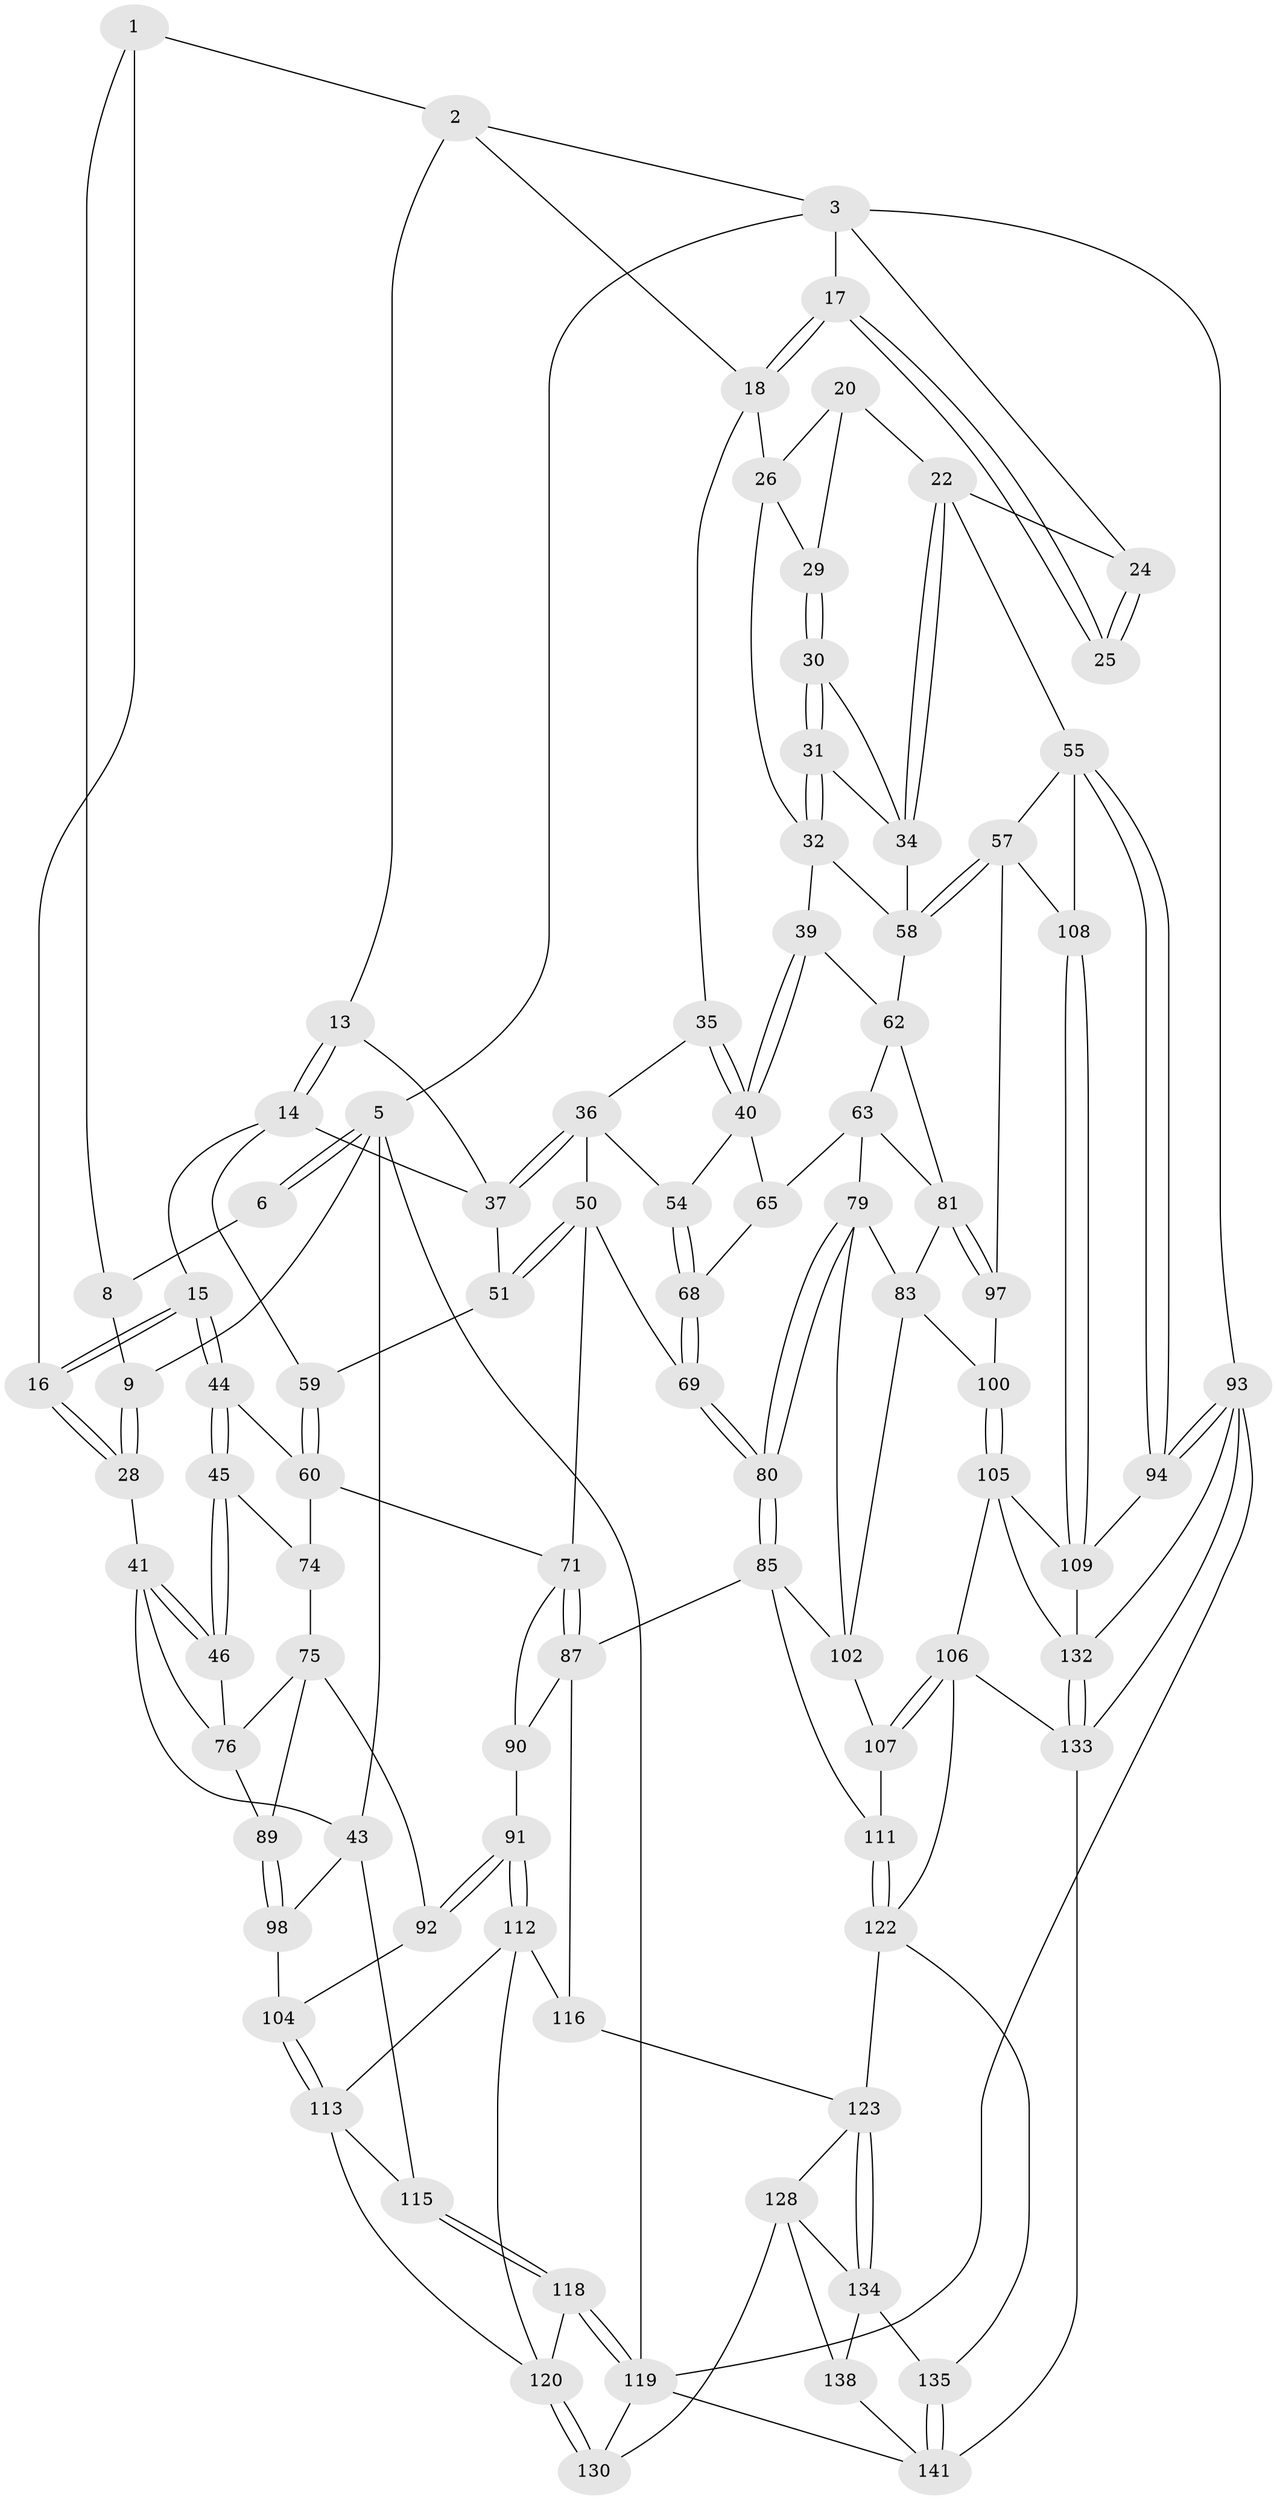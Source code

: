 // Generated by graph-tools (version 1.1) at 2025/52/02/27/25 19:52:36]
// undirected, 91 vertices, 205 edges
graph export_dot {
graph [start="1"]
  node [color=gray90,style=filled];
  1 [pos="+0.27392834397289056+0",super="+7"];
  2 [pos="+0.4796462801984536+0",super="+12"];
  3 [pos="+0.8098395078700378+0",super="+4"];
  5 [pos="+0+0",super="+11"];
  6 [pos="+0+0"];
  8 [pos="+0.07129521410507585+0.042367267427635344"];
  9 [pos="+0.013768268820404836+0.11970633843957472",super="+10"];
  13 [pos="+0.45863418151598073+0.10017418871177296"];
  14 [pos="+0.2513059870418881+0.196669701574726",super="+48"];
  15 [pos="+0.23798682154836262+0.19490492477990148"];
  16 [pos="+0.21146412750240076+0.16557742447575458"];
  17 [pos="+0.8295808302223028+0"];
  18 [pos="+0.768977052836964+0.12819264023183946",super="+19"];
  20 [pos="+0.9237508466125713+0.09396374748733902",super="+21"];
  22 [pos="+1+0.20627890713058833",super="+23"];
  24 [pos="+1+0.15768138465882311"];
  25 [pos="+0.9111366744501106+0.05379748070676727"];
  26 [pos="+0.9105791161259815+0.1748673157240548",super="+27"];
  28 [pos="+0.1481224180953981+0.16924451425018316",super="+33"];
  29 [pos="+0.9341825142230237+0.19583418480053522"];
  30 [pos="+0.9160506944131176+0.2256612683296269"];
  31 [pos="+0.8635960751162112+0.27979887297724415"];
  32 [pos="+0.8363788571488493+0.28915005137722855",super="+38"];
  34 [pos="+0.9851868475710983+0.27021629017126764",super="+52"];
  35 [pos="+0.6424664921721304+0.22101258120671818"];
  36 [pos="+0.538178455528604+0.19408988436763477",super="+49"];
  37 [pos="+0.4681072165164555+0.11728514648210349",super="+47"];
  39 [pos="+0.7328044684101013+0.34247160545499894"];
  40 [pos="+0.6573870317072995+0.27614424639519713",super="+53"];
  41 [pos="+0.020274961121717047+0.3844535903750549",super="+42"];
  43 [pos="+0+0.436606628699992",super="+99"];
  44 [pos="+0.1894411917051037+0.277137391343804",super="+61"];
  45 [pos="+0.13328185022629332+0.3399961505045495",super="+67"];
  46 [pos="+0.11198132589340101+0.35200107311751194"];
  50 [pos="+0.4290425540171225+0.35250474382341684",super="+70"];
  51 [pos="+0.41865283106670814+0.3458064147199045"];
  54 [pos="+0.5459437675777722+0.34983154151380236"];
  55 [pos="+1+0.5213405430978252",super="+56"];
  57 [pos="+1+0.4982189908282833",super="+96"];
  58 [pos="+0.9861140032139725+0.4616050266004161",super="+66"];
  59 [pos="+0.3464818570343257+0.3312609991273116"];
  60 [pos="+0.3113584396700756+0.38281144362368524",super="+73"];
  62 [pos="+0.6624816193959504+0.4070053510002168",super="+77"];
  63 [pos="+0.6086034133985735+0.4348296431441718",super="+64"];
  65 [pos="+0.6001269988578867+0.4312874911831991"];
  68 [pos="+0.5805463178981+0.42350215242557215"];
  69 [pos="+0.4712331475365331+0.4665693568117488"];
  71 [pos="+0.38168870807861255+0.4678295403498118",super="+72"];
  74 [pos="+0.26882912712075147+0.45265754354749055"];
  75 [pos="+0.26669050534089656+0.4542613456936496",super="+88"];
  76 [pos="+0.18936865531841304+0.44498214744156084",super="+78"];
  79 [pos="+0.5971682712107791+0.4777637007153126",super="+84"];
  80 [pos="+0.4897146400074218+0.5765284192128131"];
  81 [pos="+0.7502617280312621+0.5256243944025761",super="+82"];
  83 [pos="+0.6412024277597428+0.5648324866053188",super="+101"];
  85 [pos="+0.4885886959679263+0.5986083801481659",super="+86"];
  87 [pos="+0.3932455204690348+0.6361064587084753",super="+95"];
  89 [pos="+0.13677629289120116+0.5238626878280352"];
  90 [pos="+0.3314671717600614+0.6237783887386376"];
  91 [pos="+0.20396149755640083+0.6133053719113553"];
  92 [pos="+0.19814607299842807+0.6061610703511363"];
  93 [pos="+1+1",super="+139"];
  94 [pos="+1+1"];
  97 [pos="+0.7854869500996359+0.5829175420203835"];
  98 [pos="+0.029720853360251643+0.6369781955539721"];
  100 [pos="+0.752745012027321+0.6169867304956266"];
  102 [pos="+0.577272554988352+0.6139876350455344",super="+103"];
  104 [pos="+0.04784792298715145+0.6385344512778355"];
  105 [pos="+0.7357022733253069+0.7982212923677365",super="+110"];
  106 [pos="+0.6948708905094442+0.7966386266913013",super="+126"];
  107 [pos="+0.6382511875997637+0.7521074699582274"];
  108 [pos="+0.8722730970859187+0.732737593716966"];
  109 [pos="+0.8668949937234568+0.7878418405065589",super="+125"];
  111 [pos="+0.5260872415499754+0.7825361832107542"];
  112 [pos="+0.19341208925250095+0.6571544543410602",super="+117"];
  113 [pos="+0.11158848669825394+0.6979372716762102",super="+114"];
  115 [pos="+0+0.6785991973752006"];
  116 [pos="+0.34900333514823106+0.7518222413661919"];
  118 [pos="+0+0.8375020785341233"];
  119 [pos="+0+1",super="+131"];
  120 [pos="+0.18373154323093935+0.8083715088244496",super="+121"];
  122 [pos="+0.5040944826651915+0.8122246481795523",super="+127"];
  123 [pos="+0.44221514170621007+0.8359102914655784",super="+124"];
  128 [pos="+0.2983829422184177+0.8936834373946221",super="+129"];
  130 [pos="+0.18903980312127333+0.9109207180613833"];
  132 [pos="+0.7642487457604787+0.9403220736012269",super="+137"];
  133 [pos="+0.7479350687221532+0.9653686032961138",super="+140"];
  134 [pos="+0.43511248605024805+0.9195787368351098",super="+136"];
  135 [pos="+0.5858897207517714+0.9620576781821334"];
  138 [pos="+0.3897885556305133+1"];
  141 [pos="+0.6269082361019406+1",super="+142"];
  1 -- 2;
  1 -- 8;
  1 -- 16;
  2 -- 3;
  2 -- 18;
  2 -- 13;
  3 -- 17;
  3 -- 24;
  3 -- 5;
  3 -- 93;
  5 -- 6;
  5 -- 6;
  5 -- 119;
  5 -- 9;
  5 -- 43;
  6 -- 8;
  8 -- 9;
  9 -- 28 [weight=2];
  9 -- 28;
  13 -- 14;
  13 -- 14;
  13 -- 37;
  14 -- 15;
  14 -- 59;
  14 -- 37;
  15 -- 16;
  15 -- 16;
  15 -- 44;
  15 -- 44;
  16 -- 28;
  16 -- 28;
  17 -- 18;
  17 -- 18;
  17 -- 25;
  17 -- 25;
  18 -- 35;
  18 -- 26;
  20 -- 26;
  20 -- 29;
  20 -- 22;
  22 -- 34;
  22 -- 34;
  22 -- 24;
  22 -- 55;
  24 -- 25;
  24 -- 25;
  26 -- 29;
  26 -- 32;
  28 -- 41;
  29 -- 30;
  29 -- 30;
  30 -- 31;
  30 -- 31;
  30 -- 34;
  31 -- 32;
  31 -- 32;
  31 -- 34;
  32 -- 58;
  32 -- 39;
  34 -- 58;
  35 -- 36;
  35 -- 40;
  35 -- 40;
  36 -- 37;
  36 -- 37;
  36 -- 50;
  36 -- 54;
  37 -- 51;
  39 -- 40;
  39 -- 40;
  39 -- 62;
  40 -- 65;
  40 -- 54;
  41 -- 46;
  41 -- 46;
  41 -- 43;
  41 -- 76;
  43 -- 115;
  43 -- 98;
  44 -- 45 [weight=2];
  44 -- 45;
  44 -- 60;
  45 -- 46;
  45 -- 46;
  45 -- 74;
  46 -- 76;
  50 -- 51;
  50 -- 51;
  50 -- 69;
  50 -- 71;
  51 -- 59;
  54 -- 68;
  54 -- 68;
  55 -- 94;
  55 -- 94;
  55 -- 57;
  55 -- 108;
  57 -- 58;
  57 -- 58;
  57 -- 108;
  57 -- 97;
  58 -- 62;
  59 -- 60;
  59 -- 60;
  60 -- 74;
  60 -- 71;
  62 -- 63;
  62 -- 81;
  63 -- 81;
  63 -- 65;
  63 -- 79;
  65 -- 68;
  68 -- 69;
  68 -- 69;
  69 -- 80;
  69 -- 80;
  71 -- 87;
  71 -- 87;
  71 -- 90;
  74 -- 75;
  75 -- 76;
  75 -- 89;
  75 -- 92;
  76 -- 89;
  79 -- 80;
  79 -- 80;
  79 -- 83;
  79 -- 102;
  80 -- 85;
  80 -- 85;
  81 -- 97;
  81 -- 97;
  81 -- 83;
  83 -- 100;
  83 -- 102;
  85 -- 102;
  85 -- 87;
  85 -- 111;
  87 -- 90;
  87 -- 116;
  89 -- 98;
  89 -- 98;
  90 -- 91;
  91 -- 92;
  91 -- 92;
  91 -- 112;
  91 -- 112;
  92 -- 104;
  93 -- 94;
  93 -- 94;
  93 -- 119;
  93 -- 133;
  93 -- 132;
  94 -- 109;
  97 -- 100;
  98 -- 104;
  100 -- 105;
  100 -- 105;
  102 -- 107;
  104 -- 113;
  104 -- 113;
  105 -- 106;
  105 -- 132;
  105 -- 109;
  106 -- 107;
  106 -- 107;
  106 -- 133;
  106 -- 122;
  107 -- 111;
  108 -- 109;
  108 -- 109;
  109 -- 132;
  111 -- 122;
  111 -- 122;
  112 -- 113;
  112 -- 116;
  112 -- 120;
  113 -- 115;
  113 -- 120;
  115 -- 118;
  115 -- 118;
  116 -- 123;
  118 -- 119;
  118 -- 119;
  118 -- 120;
  119 -- 130;
  119 -- 141;
  120 -- 130;
  120 -- 130;
  122 -- 123;
  122 -- 135;
  123 -- 134;
  123 -- 134;
  123 -- 128;
  128 -- 134;
  128 -- 130;
  128 -- 138;
  132 -- 133;
  132 -- 133;
  133 -- 141;
  134 -- 138;
  134 -- 135;
  135 -- 141;
  135 -- 141;
  138 -- 141;
}
